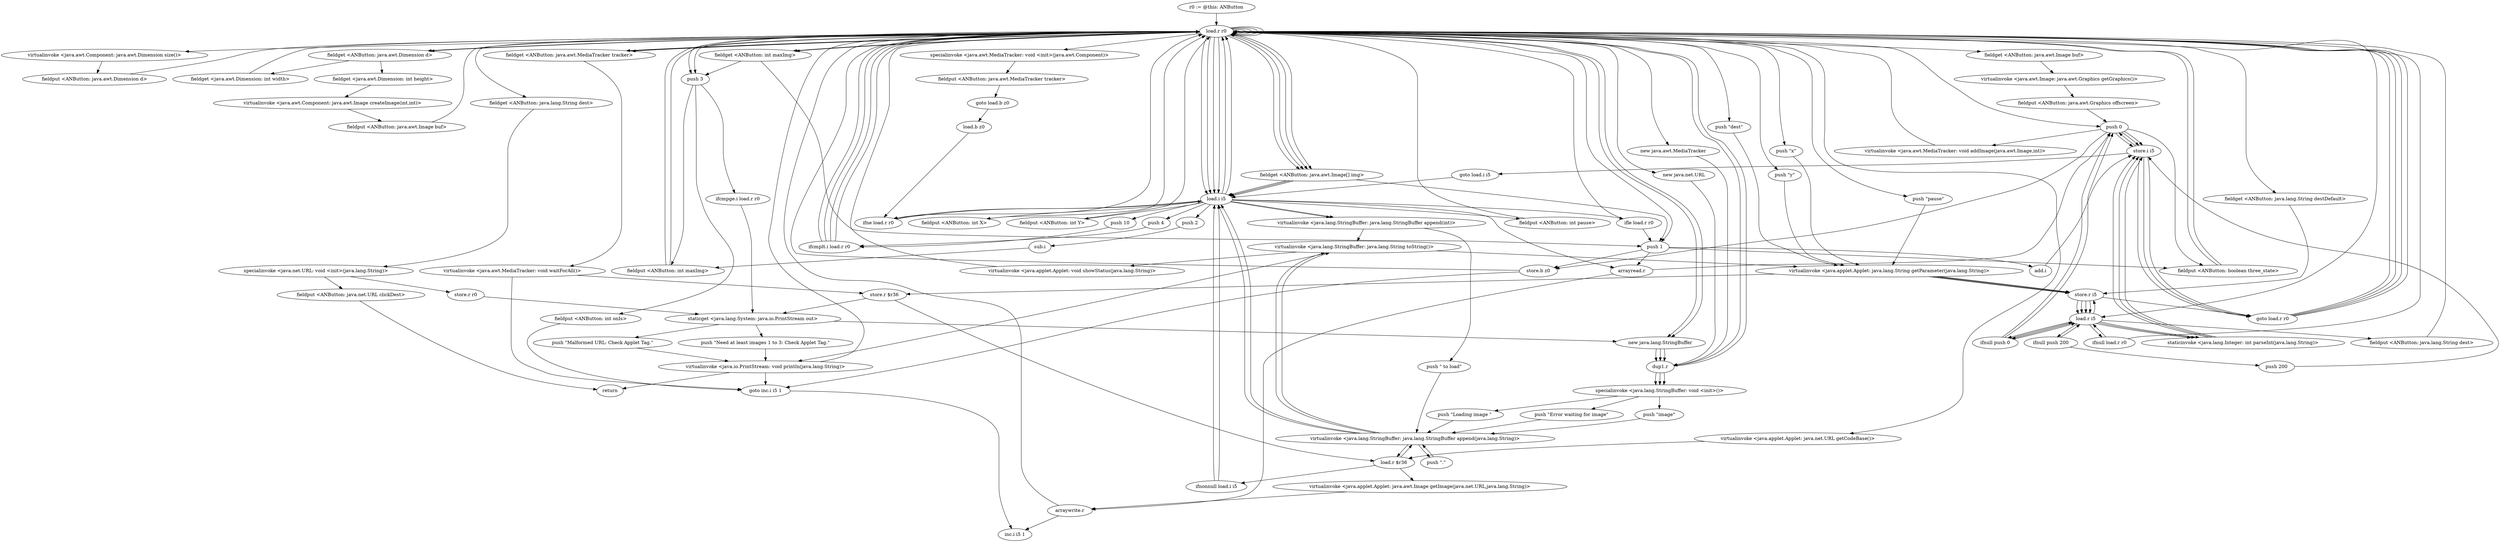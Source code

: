 digraph "" {
    "r0 := @this: ANButton"
    "load.r r0"
    "r0 := @this: ANButton"->"load.r r0";
    "load.r r0"->"load.r r0";
    "virtualinvoke <java.awt.Component: java.awt.Dimension size()>"
    "load.r r0"->"virtualinvoke <java.awt.Component: java.awt.Dimension size()>";
    "fieldput <ANButton: java.awt.Dimension d>"
    "virtualinvoke <java.awt.Component: java.awt.Dimension size()>"->"fieldput <ANButton: java.awt.Dimension d>";
    "fieldput <ANButton: java.awt.Dimension d>"->"load.r r0";
    "load.r r0"->"load.r r0";
    "load.r r0"->"load.r r0";
    "fieldget <ANButton: java.awt.Dimension d>"
    "load.r r0"->"fieldget <ANButton: java.awt.Dimension d>";
    "fieldget <java.awt.Dimension: int width>"
    "fieldget <ANButton: java.awt.Dimension d>"->"fieldget <java.awt.Dimension: int width>";
    "fieldget <java.awt.Dimension: int width>"->"load.r r0";
    "load.r r0"->"fieldget <ANButton: java.awt.Dimension d>";
    "fieldget <java.awt.Dimension: int height>"
    "fieldget <ANButton: java.awt.Dimension d>"->"fieldget <java.awt.Dimension: int height>";
    "virtualinvoke <java.awt.Component: java.awt.Image createImage(int,int)>"
    "fieldget <java.awt.Dimension: int height>"->"virtualinvoke <java.awt.Component: java.awt.Image createImage(int,int)>";
    "fieldput <ANButton: java.awt.Image buf>"
    "virtualinvoke <java.awt.Component: java.awt.Image createImage(int,int)>"->"fieldput <ANButton: java.awt.Image buf>";
    "fieldput <ANButton: java.awt.Image buf>"->"load.r r0";
    "load.r r0"->"load.r r0";
    "fieldget <ANButton: java.awt.Image buf>"
    "load.r r0"->"fieldget <ANButton: java.awt.Image buf>";
    "virtualinvoke <java.awt.Image: java.awt.Graphics getGraphics()>"
    "fieldget <ANButton: java.awt.Image buf>"->"virtualinvoke <java.awt.Image: java.awt.Graphics getGraphics()>";
    "fieldput <ANButton: java.awt.Graphics offscreen>"
    "virtualinvoke <java.awt.Image: java.awt.Graphics getGraphics()>"->"fieldput <ANButton: java.awt.Graphics offscreen>";
    "push 0"
    "fieldput <ANButton: java.awt.Graphics offscreen>"->"push 0";
    "store.i i5"
    "push 0"->"store.i i5";
    "store.i i5"->"push 0";
    "store.b z0"
    "push 0"->"store.b z0";
    "store.b z0"->"load.r r0";
    "new java.awt.MediaTracker"
    "load.r r0"->"new java.awt.MediaTracker";
    "dup1.r"
    "new java.awt.MediaTracker"->"dup1.r";
    "dup1.r"->"load.r r0";
    "specialinvoke <java.awt.MediaTracker: void <init>(java.awt.Component)>"
    "load.r r0"->"specialinvoke <java.awt.MediaTracker: void <init>(java.awt.Component)>";
    "fieldput <ANButton: java.awt.MediaTracker tracker>"
    "specialinvoke <java.awt.MediaTracker: void <init>(java.awt.Component)>"->"fieldput <ANButton: java.awt.MediaTracker tracker>";
    "goto load.b z0"
    "fieldput <ANButton: java.awt.MediaTracker tracker>"->"goto load.b z0";
    "load.b z0"
    "goto load.b z0"->"load.b z0";
    "ifne load.r r0"
    "load.b z0"->"ifne load.r r0";
    "load.i i5"
    "ifne load.r r0"->"load.i i5";
    "push 10"
    "load.i i5"->"push 10";
    "ifcmplt.i load.r r0"
    "push 10"->"ifcmplt.i load.r r0";
    "ifcmplt.i load.r r0"->"load.r r0";
    "load.r r0"->"load.i i5";
    "push 2"
    "load.i i5"->"push 2";
    "sub.i"
    "push 2"->"sub.i";
    "fieldput <ANButton: int maxImg>"
    "sub.i"->"fieldput <ANButton: int maxImg>";
    "fieldput <ANButton: int maxImg>"->"load.r r0";
    "fieldget <ANButton: int maxImg>"
    "load.r r0"->"fieldget <ANButton: int maxImg>";
    "push 3"
    "fieldget <ANButton: int maxImg>"->"push 3";
    "ifcmpge.i load.r r0"
    "push 3"->"ifcmpge.i load.r r0";
    "staticget <java.lang.System: java.io.PrintStream out>"
    "ifcmpge.i load.r r0"->"staticget <java.lang.System: java.io.PrintStream out>";
    "push \"Need at least images 1 to 3: Check Applet Tag.\""
    "staticget <java.lang.System: java.io.PrintStream out>"->"push \"Need at least images 1 to 3: Check Applet Tag.\"";
    "virtualinvoke <java.io.PrintStream: void println(java.lang.String)>"
    "push \"Need at least images 1 to 3: Check Applet Tag.\""->"virtualinvoke <java.io.PrintStream: void println(java.lang.String)>";
    "virtualinvoke <java.io.PrintStream: void println(java.lang.String)>"->"load.r r0";
    "load.r r0"->"fieldget <ANButton: int maxImg>";
    "push 1"
    "fieldget <ANButton: int maxImg>"->"push 1";
    "add.i"
    "push 1"->"add.i";
    "add.i"->"store.i i5";
    "goto load.i i5"
    "store.i i5"->"goto load.i i5";
    "goto load.i i5"->"load.i i5";
    "push 4"
    "load.i i5"->"push 4";
    "push 4"->"ifcmplt.i load.r r0";
    "ifcmplt.i load.r r0"->"load.r r0";
    "load.r r0"->"push 3";
    "push 3"->"fieldput <ANButton: int maxImg>";
    "fieldput <ANButton: int maxImg>"->"load.r r0";
    "push \"x\""
    "load.r r0"->"push \"x\"";
    "virtualinvoke <java.applet.Applet: java.lang.String getParameter(java.lang.String)>"
    "push \"x\""->"virtualinvoke <java.applet.Applet: java.lang.String getParameter(java.lang.String)>";
    "store.r i5"
    "virtualinvoke <java.applet.Applet: java.lang.String getParameter(java.lang.String)>"->"store.r i5";
    "load.r i5"
    "store.r i5"->"load.r i5";
    "ifnull push 0"
    "load.r i5"->"ifnull push 0";
    "ifnull push 0"->"load.r i5";
    "staticinvoke <java.lang.Integer: int parseInt(java.lang.String)>"
    "load.r i5"->"staticinvoke <java.lang.Integer: int parseInt(java.lang.String)>";
    "staticinvoke <java.lang.Integer: int parseInt(java.lang.String)>"->"store.i i5";
    "goto load.r r0"
    "store.i i5"->"goto load.r r0";
    "goto load.r r0"->"load.r r0";
    "load.r r0"->"load.i i5";
    "fieldput <ANButton: int X>"
    "load.i i5"->"fieldput <ANButton: int X>";
    "fieldput <ANButton: int X>"->"load.r r0";
    "push \"y\""
    "load.r r0"->"push \"y\"";
    "push \"y\""->"virtualinvoke <java.applet.Applet: java.lang.String getParameter(java.lang.String)>";
    "virtualinvoke <java.applet.Applet: java.lang.String getParameter(java.lang.String)>"->"store.r i5";
    "store.r i5"->"load.r i5";
    "load.r i5"->"ifnull push 0";
    "ifnull push 0"->"load.r i5";
    "load.r i5"->"staticinvoke <java.lang.Integer: int parseInt(java.lang.String)>";
    "staticinvoke <java.lang.Integer: int parseInt(java.lang.String)>"->"store.i i5";
    "store.i i5"->"goto load.r r0";
    "goto load.r r0"->"load.r r0";
    "load.r r0"->"load.i i5";
    "fieldput <ANButton: int Y>"
    "load.i i5"->"fieldput <ANButton: int Y>";
    "fieldput <ANButton: int Y>"->"load.r r0";
    "push \"pause\""
    "load.r r0"->"push \"pause\"";
    "push \"pause\""->"virtualinvoke <java.applet.Applet: java.lang.String getParameter(java.lang.String)>";
    "virtualinvoke <java.applet.Applet: java.lang.String getParameter(java.lang.String)>"->"store.r i5";
    "store.r i5"->"load.r i5";
    "ifnull push 200"
    "load.r i5"->"ifnull push 200";
    "ifnull push 200"->"load.r i5";
    "load.r i5"->"staticinvoke <java.lang.Integer: int parseInt(java.lang.String)>";
    "staticinvoke <java.lang.Integer: int parseInt(java.lang.String)>"->"store.i i5";
    "store.i i5"->"goto load.r r0";
    "goto load.r r0"->"load.r r0";
    "load.r r0"->"load.i i5";
    "fieldput <ANButton: int pause>"
    "load.i i5"->"fieldput <ANButton: int pause>";
    "fieldput <ANButton: int pause>"->"load.r r0";
    "push \"dest\""
    "load.r r0"->"push \"dest\"";
    "push \"dest\""->"virtualinvoke <java.applet.Applet: java.lang.String getParameter(java.lang.String)>";
    "virtualinvoke <java.applet.Applet: java.lang.String getParameter(java.lang.String)>"->"store.r i5";
    "store.r i5"->"load.r i5";
    "ifnull load.r r0"
    "load.r i5"->"ifnull load.r r0";
    "ifnull load.r r0"->"load.r i5";
    "load.r i5"->"store.r i5";
    "store.r i5"->"goto load.r r0";
    "goto load.r r0"->"load.r r0";
    "load.r r0"->"load.r i5";
    "fieldput <ANButton: java.lang.String dest>"
    "load.r i5"->"fieldput <ANButton: java.lang.String dest>";
    "fieldput <ANButton: java.lang.String dest>"->"load.r r0";
    "new java.net.URL"
    "load.r r0"->"new java.net.URL";
    "new java.net.URL"->"dup1.r";
    "dup1.r"->"load.r r0";
    "fieldget <ANButton: java.lang.String dest>"
    "load.r r0"->"fieldget <ANButton: java.lang.String dest>";
    "specialinvoke <java.net.URL: void <init>(java.lang.String)>"
    "fieldget <ANButton: java.lang.String dest>"->"specialinvoke <java.net.URL: void <init>(java.lang.String)>";
    "fieldput <ANButton: java.net.URL clickDest>"
    "specialinvoke <java.net.URL: void <init>(java.lang.String)>"->"fieldput <ANButton: java.net.URL clickDest>";
    "return"
    "fieldput <ANButton: java.net.URL clickDest>"->"return";
    "store.r r0"
    "specialinvoke <java.net.URL: void <init>(java.lang.String)>"->"store.r r0";
    "store.r r0"->"staticget <java.lang.System: java.io.PrintStream out>";
    "push \"Malformed URL: Check Applet Tag.\""
    "staticget <java.lang.System: java.io.PrintStream out>"->"push \"Malformed URL: Check Applet Tag.\"";
    "push \"Malformed URL: Check Applet Tag.\""->"virtualinvoke <java.io.PrintStream: void println(java.lang.String)>";
    "virtualinvoke <java.io.PrintStream: void println(java.lang.String)>"->"return";
    "ifnull load.r r0"->"load.r r0";
    "fieldget <ANButton: java.lang.String destDefault>"
    "load.r r0"->"fieldget <ANButton: java.lang.String destDefault>";
    "fieldget <ANButton: java.lang.String destDefault>"->"store.r i5";
    "push 200"
    "ifnull push 200"->"push 200";
    "push 200"->"store.i i5";
    "ifnull push 0"->"push 0";
    "push 0"->"store.i i5";
    "ifnull push 0"->"push 0";
    "push 0"->"store.i i5";
    "ifcmplt.i load.r r0"->"load.r r0";
    "fieldget <ANButton: java.awt.Image[] img>"
    "load.r r0"->"fieldget <ANButton: java.awt.Image[] img>";
    "fieldget <ANButton: java.awt.Image[] img>"->"load.i i5";
    "load.i i5"->"load.r r0";
    "load.r r0"->"fieldget <ANButton: java.awt.Image[] img>";
    "fieldget <ANButton: java.awt.Image[] img>"->"push 1";
    "arrayread.r"
    "push 1"->"arrayread.r";
    "arraywrite.r"
    "arrayread.r"->"arraywrite.r";
    "inc.i i5 1"
    "arraywrite.r"->"inc.i i5 1";
    "ifcmplt.i load.r r0"->"load.r r0";
    "new java.lang.StringBuffer"
    "load.r r0"->"new java.lang.StringBuffer";
    "new java.lang.StringBuffer"->"dup1.r";
    "specialinvoke <java.lang.StringBuffer: void <init>()>"
    "dup1.r"->"specialinvoke <java.lang.StringBuffer: void <init>()>";
    "push \"image\""
    "specialinvoke <java.lang.StringBuffer: void <init>()>"->"push \"image\"";
    "virtualinvoke <java.lang.StringBuffer: java.lang.StringBuffer append(java.lang.String)>"
    "push \"image\""->"virtualinvoke <java.lang.StringBuffer: java.lang.StringBuffer append(java.lang.String)>";
    "virtualinvoke <java.lang.StringBuffer: java.lang.StringBuffer append(java.lang.String)>"->"load.i i5";
    "virtualinvoke <java.lang.StringBuffer: java.lang.StringBuffer append(int)>"
    "load.i i5"->"virtualinvoke <java.lang.StringBuffer: java.lang.StringBuffer append(int)>";
    "virtualinvoke <java.lang.StringBuffer: java.lang.String toString()>"
    "virtualinvoke <java.lang.StringBuffer: java.lang.StringBuffer append(int)>"->"virtualinvoke <java.lang.StringBuffer: java.lang.String toString()>";
    "virtualinvoke <java.lang.StringBuffer: java.lang.String toString()>"->"virtualinvoke <java.applet.Applet: java.lang.String getParameter(java.lang.String)>";
    "store.r $r36"
    "virtualinvoke <java.applet.Applet: java.lang.String getParameter(java.lang.String)>"->"store.r $r36";
    "load.r $r36"
    "store.r $r36"->"load.r $r36";
    "ifnonnull load.i i5"
    "load.r $r36"->"ifnonnull load.i i5";
    "ifnonnull load.i i5"->"load.i i5";
    "ifle load.r r0"
    "load.i i5"->"ifle load.r r0";
    "ifle load.r r0"->"push 1";
    "push 1"->"store.b z0";
    "goto inc.i i5 1"
    "store.b z0"->"goto inc.i i5 1";
    "goto inc.i i5 1"->"inc.i i5 1";
    "ifle load.r r0"->"load.r r0";
    "load.r r0"->"push 0";
    "fieldput <ANButton: boolean three_state>"
    "push 0"->"fieldput <ANButton: boolean three_state>";
    "fieldput <ANButton: boolean three_state>"->"load.r r0";
    "load.r r0"->"push 3";
    "fieldput <ANButton: int onIs>"
    "push 3"->"fieldput <ANButton: int onIs>";
    "fieldput <ANButton: int onIs>"->"goto inc.i i5 1";
    "ifnonnull load.i i5"->"load.i i5";
    "load.i i5"->"ifne load.r r0";
    "ifne load.r r0"->"load.r r0";
    "load.r r0"->"push 1";
    "push 1"->"fieldput <ANButton: boolean three_state>";
    "fieldput <ANButton: boolean three_state>"->"load.r r0";
    "load.r r0"->"new java.lang.StringBuffer";
    "new java.lang.StringBuffer"->"dup1.r";
    "dup1.r"->"specialinvoke <java.lang.StringBuffer: void <init>()>";
    "push \"Loading image \""
    "specialinvoke <java.lang.StringBuffer: void <init>()>"->"push \"Loading image \"";
    "push \"Loading image \""->"virtualinvoke <java.lang.StringBuffer: java.lang.StringBuffer append(java.lang.String)>";
    "virtualinvoke <java.lang.StringBuffer: java.lang.StringBuffer append(java.lang.String)>"->"load.r $r36";
    "load.r $r36"->"virtualinvoke <java.lang.StringBuffer: java.lang.StringBuffer append(java.lang.String)>";
    "push \".\""
    "virtualinvoke <java.lang.StringBuffer: java.lang.StringBuffer append(java.lang.String)>"->"push \".\"";
    "push \".\""->"virtualinvoke <java.lang.StringBuffer: java.lang.StringBuffer append(java.lang.String)>";
    "virtualinvoke <java.lang.StringBuffer: java.lang.StringBuffer append(java.lang.String)>"->"virtualinvoke <java.lang.StringBuffer: java.lang.String toString()>";
    "virtualinvoke <java.applet.Applet: void showStatus(java.lang.String)>"
    "virtualinvoke <java.lang.StringBuffer: java.lang.String toString()>"->"virtualinvoke <java.applet.Applet: void showStatus(java.lang.String)>";
    "virtualinvoke <java.applet.Applet: void showStatus(java.lang.String)>"->"load.r r0";
    "load.r r0"->"fieldget <ANButton: java.awt.Image[] img>";
    "fieldget <ANButton: java.awt.Image[] img>"->"load.i i5";
    "load.i i5"->"load.r r0";
    "load.r r0"->"load.r r0";
    "virtualinvoke <java.applet.Applet: java.net.URL getCodeBase()>"
    "load.r r0"->"virtualinvoke <java.applet.Applet: java.net.URL getCodeBase()>";
    "virtualinvoke <java.applet.Applet: java.net.URL getCodeBase()>"->"load.r $r36";
    "virtualinvoke <java.applet.Applet: java.awt.Image getImage(java.net.URL,java.lang.String)>"
    "load.r $r36"->"virtualinvoke <java.applet.Applet: java.awt.Image getImage(java.net.URL,java.lang.String)>";
    "virtualinvoke <java.applet.Applet: java.awt.Image getImage(java.net.URL,java.lang.String)>"->"arraywrite.r";
    "arraywrite.r"->"load.r r0";
    "fieldget <ANButton: java.awt.MediaTracker tracker>"
    "load.r r0"->"fieldget <ANButton: java.awt.MediaTracker tracker>";
    "fieldget <ANButton: java.awt.MediaTracker tracker>"->"load.r r0";
    "load.r r0"->"fieldget <ANButton: java.awt.Image[] img>";
    "fieldget <ANButton: java.awt.Image[] img>"->"load.i i5";
    "load.i i5"->"arrayread.r";
    "arrayread.r"->"push 0";
    "virtualinvoke <java.awt.MediaTracker: void addImage(java.awt.Image,int)>"
    "push 0"->"virtualinvoke <java.awt.MediaTracker: void addImage(java.awt.Image,int)>";
    "virtualinvoke <java.awt.MediaTracker: void addImage(java.awt.Image,int)>"->"load.r r0";
    "load.r r0"->"fieldget <ANButton: java.awt.MediaTracker tracker>";
    "virtualinvoke <java.awt.MediaTracker: void waitForAll()>"
    "fieldget <ANButton: java.awt.MediaTracker tracker>"->"virtualinvoke <java.awt.MediaTracker: void waitForAll()>";
    "virtualinvoke <java.awt.MediaTracker: void waitForAll()>"->"goto inc.i i5 1";
    "virtualinvoke <java.awt.MediaTracker: void waitForAll()>"->"store.r $r36";
    "store.r $r36"->"staticget <java.lang.System: java.io.PrintStream out>";
    "staticget <java.lang.System: java.io.PrintStream out>"->"new java.lang.StringBuffer";
    "new java.lang.StringBuffer"->"dup1.r";
    "dup1.r"->"specialinvoke <java.lang.StringBuffer: void <init>()>";
    "push \"Error waiting for image\""
    "specialinvoke <java.lang.StringBuffer: void <init>()>"->"push \"Error waiting for image\"";
    "push \"Error waiting for image\""->"virtualinvoke <java.lang.StringBuffer: java.lang.StringBuffer append(java.lang.String)>";
    "virtualinvoke <java.lang.StringBuffer: java.lang.StringBuffer append(java.lang.String)>"->"load.i i5";
    "load.i i5"->"virtualinvoke <java.lang.StringBuffer: java.lang.StringBuffer append(int)>";
    "push \" to load\""
    "virtualinvoke <java.lang.StringBuffer: java.lang.StringBuffer append(int)>"->"push \" to load\"";
    "push \" to load\""->"virtualinvoke <java.lang.StringBuffer: java.lang.StringBuffer append(java.lang.String)>";
    "virtualinvoke <java.lang.StringBuffer: java.lang.StringBuffer append(java.lang.String)>"->"virtualinvoke <java.lang.StringBuffer: java.lang.String toString()>";
    "virtualinvoke <java.lang.StringBuffer: java.lang.String toString()>"->"virtualinvoke <java.io.PrintStream: void println(java.lang.String)>";
    "virtualinvoke <java.io.PrintStream: void println(java.lang.String)>"->"goto inc.i i5 1";
}
